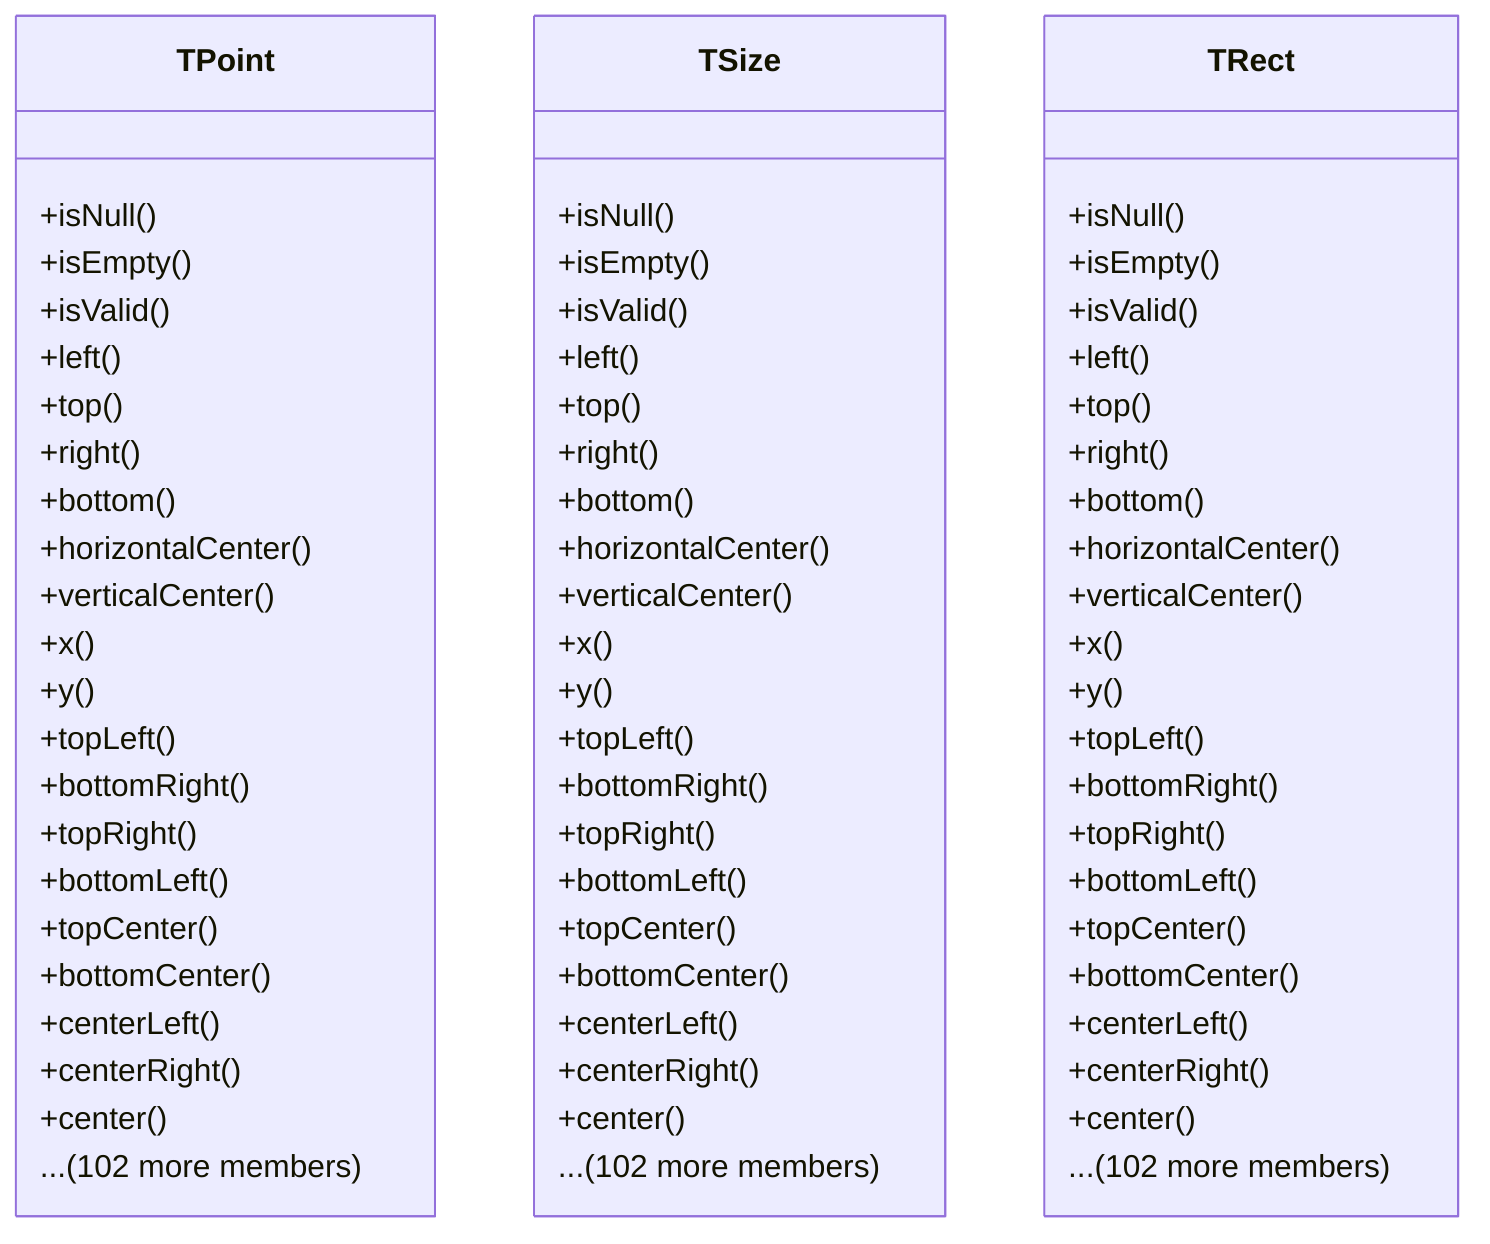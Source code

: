 classDiagram
    class TPoint {
        +isNull()
        +isEmpty()
        +isValid()
        +left()
        +top()
        +right()
        +bottom()
        +horizontalCenter()
        +verticalCenter()
        +x()
        +y()
        +topLeft()
        +bottomRight()
        +topRight()
        +bottomLeft()
        +topCenter()
        +bottomCenter()
        +centerLeft()
        +centerRight()
        +center()
        ... (102 more members)
    }
    class TSize {
        +isNull()
        +isEmpty()
        +isValid()
        +left()
        +top()
        +right()
        +bottom()
        +horizontalCenter()
        +verticalCenter()
        +x()
        +y()
        +topLeft()
        +bottomRight()
        +topRight()
        +bottomLeft()
        +topCenter()
        +bottomCenter()
        +centerLeft()
        +centerRight()
        +center()
        ... (102 more members)
    }
    class TRect {
        +isNull()
        +isEmpty()
        +isValid()
        +left()
        +top()
        +right()
        +bottom()
        +horizontalCenter()
        +verticalCenter()
        +x()
        +y()
        +topLeft()
        +bottomRight()
        +topRight()
        +bottomLeft()
        +topCenter()
        +bottomCenter()
        +centerLeft()
        +centerRight()
        +center()
        ... (102 more members)
    }